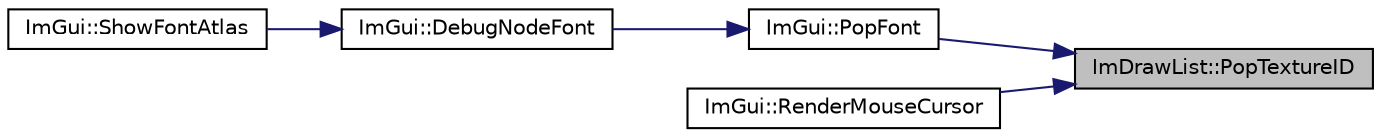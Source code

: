 digraph "ImDrawList::PopTextureID"
{
 // LATEX_PDF_SIZE
  edge [fontname="Helvetica",fontsize="10",labelfontname="Helvetica",labelfontsize="10"];
  node [fontname="Helvetica",fontsize="10",shape=record];
  rankdir="RL";
  Node1 [label="ImDrawList::PopTextureID",height=0.2,width=0.4,color="black", fillcolor="grey75", style="filled", fontcolor="black",tooltip=" "];
  Node1 -> Node2 [dir="back",color="midnightblue",fontsize="10",style="solid"];
  Node2 [label="ImGui::PopFont",height=0.2,width=0.4,color="black", fillcolor="white", style="filled",URL="$namespace_im_gui.html#af66649bc37022bf3cf2496c73af9a499",tooltip=" "];
  Node2 -> Node3 [dir="back",color="midnightblue",fontsize="10",style="solid"];
  Node3 [label="ImGui::DebugNodeFont",height=0.2,width=0.4,color="black", fillcolor="white", style="filled",URL="$namespace_im_gui.html#ae0207d60728f7e6a47dbcd1d7d84e3cb",tooltip=" "];
  Node3 -> Node4 [dir="back",color="midnightblue",fontsize="10",style="solid"];
  Node4 [label="ImGui::ShowFontAtlas",height=0.2,width=0.4,color="black", fillcolor="white", style="filled",URL="$namespace_im_gui.html#acab51ec2b39577845309f24535381038",tooltip=" "];
  Node1 -> Node5 [dir="back",color="midnightblue",fontsize="10",style="solid"];
  Node5 [label="ImGui::RenderMouseCursor",height=0.2,width=0.4,color="black", fillcolor="white", style="filled",URL="$namespace_im_gui.html#a9eb200f0281b30094da70dc8207c5e3b",tooltip=" "];
}
